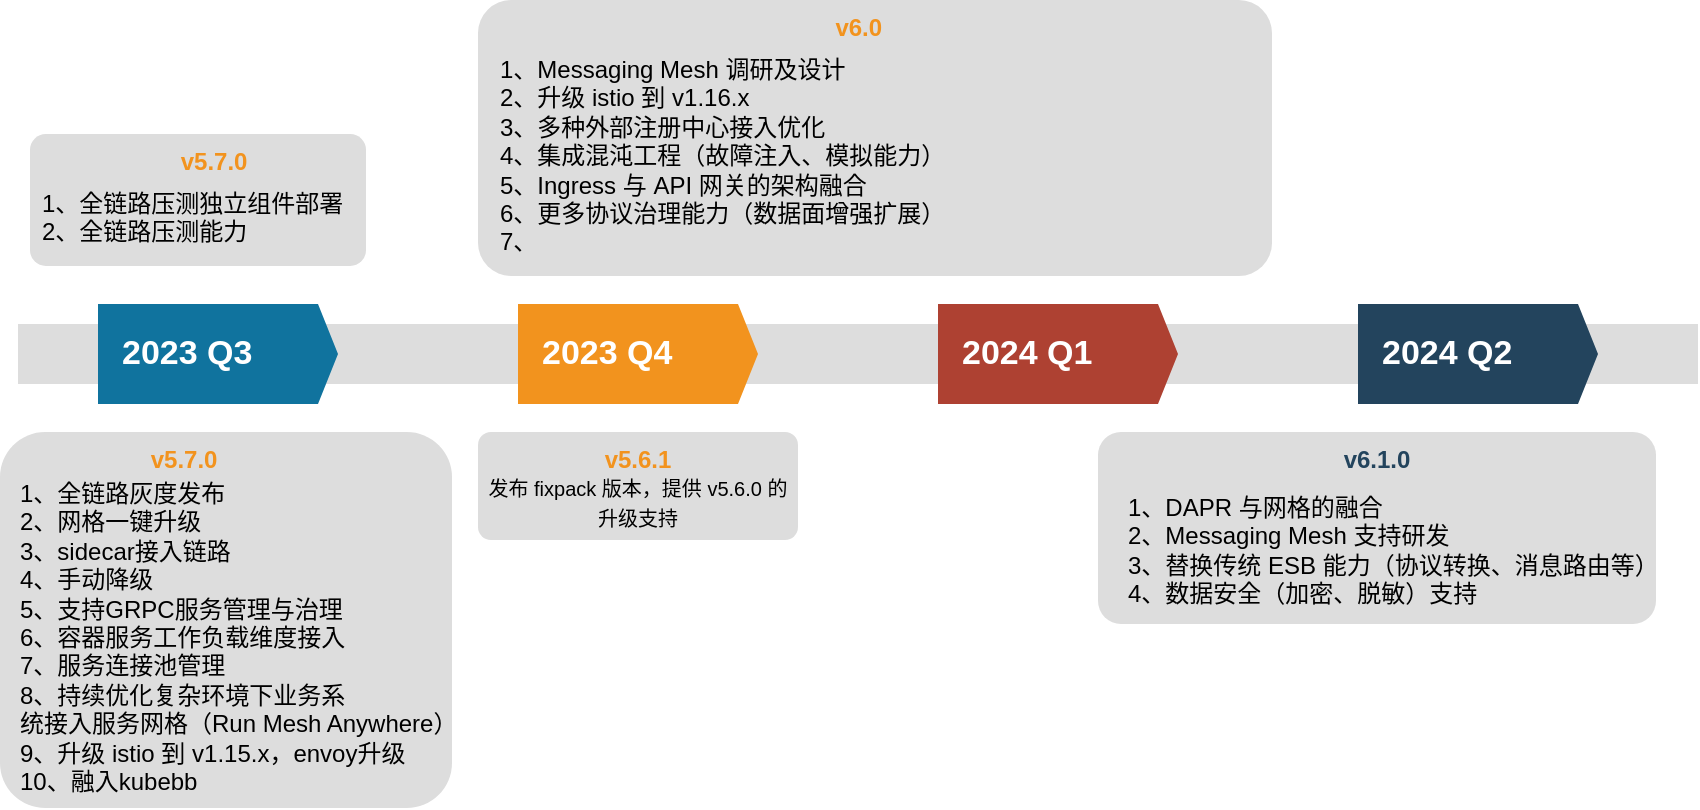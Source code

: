 <mxfile version="21.6.9" type="github">
  <diagram id="LPxzDfarXafkQE6jDnBZ" name="Page-1">
    <mxGraphModel dx="1015" dy="98" grid="0" gridSize="10" guides="1" tooltips="1" connect="1" arrows="1" fold="1" page="0" pageScale="1" pageWidth="827" pageHeight="1169" math="0" shadow="0">
      <root>
        <mxCell id="0" />
        <mxCell id="1" parent="0" />
        <mxCell id="35" value="" style="fillColor=#dddddd;rounded=0;strokeColor=none;" parent="1" vertex="1">
          <mxGeometry x="90" y="820" width="840" height="30" as="geometry" />
        </mxCell>
        <mxCell id="36" value="2023 Q3" style="shape=mxgraph.infographic.ribbonSimple;notch1=0;notch2=10;notch=0;html=1;fillColor=#10739E;strokeColor=none;shadow=0;fontSize=17;fontColor=#FFFFFF;align=left;spacingLeft=10;fontStyle=1;" parent="1" vertex="1">
          <mxGeometry x="130" y="810" width="120" height="50" as="geometry" />
        </mxCell>
        <mxCell id="37" value="2023 Q4" style="shape=mxgraph.infographic.ribbonSimple;notch1=0;notch2=10;notch=0;html=1;fillColor=#F2931E;strokeColor=none;shadow=0;fontSize=17;fontColor=#FFFFFF;align=left;spacingLeft=10;fontStyle=1;" parent="1" vertex="1">
          <mxGeometry x="340" y="810" width="120" height="50" as="geometry" />
        </mxCell>
        <mxCell id="38" value="2024 Q1" style="shape=mxgraph.infographic.ribbonSimple;notch1=0;notch2=10;notch=0;html=1;fillColor=#AE4132;strokeColor=none;shadow=0;fontSize=17;fontColor=#FFFFFF;align=left;spacingLeft=10;fontStyle=1;" parent="1" vertex="1">
          <mxGeometry x="550" y="810" width="120" height="50" as="geometry" />
        </mxCell>
        <mxCell id="39" value="2024 Q2" style="shape=mxgraph.infographic.ribbonSimple;notch1=0;notch2=10;notch=0;html=1;fillColor=#23445D;strokeColor=none;shadow=0;fontSize=17;fontColor=#FFFFFF;align=left;spacingLeft=10;fontStyle=1;" parent="1" vertex="1">
          <mxGeometry x="760" y="810" width="120" height="50" as="geometry" />
        </mxCell>
        <mxCell id="41" value="&lt;b style=&quot;color: rgb(242 , 147 , 30)&quot;&gt;&amp;nbsp; &amp;nbsp; &amp;nbsp; &amp;nbsp; &amp;nbsp; &amp;nbsp; &amp;nbsp; &amp;nbsp; &amp;nbsp; &amp;nbsp; &amp;nbsp; &amp;nbsp; &amp;nbsp; &amp;nbsp; &amp;nbsp; &amp;nbsp; &amp;nbsp; &amp;nbsp; &amp;nbsp; &amp;nbsp; &amp;nbsp; &amp;nbsp; &amp;nbsp; &amp;nbsp; &amp;nbsp; &amp;nbsp; &amp;nbsp;v6.0&lt;/b&gt;&lt;font color=&quot;#10739e&quot;&gt;&lt;span&gt;&lt;br&gt;&lt;br&gt;&lt;/span&gt;&lt;br&gt;&lt;/font&gt;" style="rounded=1;strokeColor=none;fillColor=#DDDDDD;align=left;arcSize=12;verticalAlign=top;whiteSpace=wrap;html=1;fontSize=12;fontStyle=1" parent="1" vertex="1">
          <mxGeometry x="320" y="658" width="397" height="138" as="geometry" />
        </mxCell>
        <mxCell id="44" value="&lt;font style=&quot;font-size: 10px&quot;&gt;&lt;font style=&quot;font-size: 12px&quot; color=&quot;#23445D&quot;&gt;&lt;b&gt;v6.1.0&lt;/b&gt;&lt;/font&gt;&lt;br&gt;&lt;br&gt;&lt;br&gt;&lt;/font&gt;" style="rounded=1;strokeColor=none;fillColor=#DDDDDD;align=center;arcSize=12;verticalAlign=top;whiteSpace=wrap;html=1;fontSize=12;" parent="1" vertex="1">
          <mxGeometry x="630" y="874" width="279" height="96" as="geometry" />
        </mxCell>
        <mxCell id="48" value="1、Messaging Mesh 调研及设计&lt;br&gt;2、升级 istio 到 v1.16.x&lt;br&gt;3、多种外部注册中心接入优化&lt;br&gt;4、集成混沌工程（故障注入、模拟能力）&lt;br&gt;5、Ingress 与 API 网关的架构融合&lt;br&gt;6、更多协议治理能力（数据面增强扩展）&lt;br&gt;7、" style="text;html=1;" parent="1" vertex="1">
          <mxGeometry x="328.5" y="679" width="380" height="112" as="geometry" />
        </mxCell>
        <mxCell id="52" value="1、DAPR 与网格的融合&lt;br&gt;2、Messaging Mesh 支持研发&lt;br&gt;3、替换传统 ESB 能力（协议转换、消息路由等）&lt;br&gt;4、数据安全（加密、脱敏）支持" style="text;html=1;" parent="1" vertex="1">
          <mxGeometry x="643" y="898" width="222" height="55" as="geometry" />
        </mxCell>
        <mxCell id="53" value="&lt;b style=&quot;color: rgb(242 , 147 , 30)&quot;&gt;&amp;nbsp; &amp;nbsp; &amp;nbsp; &amp;nbsp; &amp;nbsp; &amp;nbsp; &amp;nbsp; &amp;nbsp; &amp;nbsp; &amp;nbsp; &amp;nbsp; v5.7.0&lt;/b&gt;&lt;font color=&quot;#10739e&quot;&gt;&lt;span&gt;&lt;br&gt;&lt;br&gt;&lt;/span&gt;&lt;br&gt;&lt;/font&gt;" style="rounded=1;strokeColor=none;fillColor=#DDDDDD;align=left;arcSize=12;verticalAlign=top;whiteSpace=wrap;html=1;fontSize=12;fontStyle=1" parent="1" vertex="1">
          <mxGeometry x="81" y="874" width="226" height="188" as="geometry" />
        </mxCell>
        <mxCell id="54" value="1、全链路灰度发布&lt;br&gt;2、网格一键升级&lt;br&gt;3、sidecar接入链路&lt;br&gt;4、手动降级&lt;br&gt;5、支持GRPC服务管理与治理&lt;br&gt;6、容器服务工作负载维度接入&lt;br&gt;7、服务连接池管理&lt;br&gt;8、持续优化复杂环境下业务系&lt;br&gt;统接入服务网格（Run Mesh Anywhere）&lt;br&gt;9、升级 istio 到 v1.15.x，envoy升级&lt;br&gt;10、融入kubebb&lt;br&gt;&lt;div&gt;&lt;/div&gt;" style="text;html=1;" parent="1" vertex="1">
          <mxGeometry x="88.5" y="891" width="217.5" height="139" as="geometry" />
        </mxCell>
        <mxCell id="55" value="&lt;font style=&quot;font-size: 10px&quot;&gt;&lt;font style=&quot;font-size: 12px&quot; color=&quot;#F2931E&quot;&gt;&lt;b&gt;v5.6.1&lt;br&gt;&lt;/b&gt;&lt;/font&gt;发布 fixpack 版本，提供 v5.6.0 的升级支持&lt;br&gt;&lt;/font&gt;" style="rounded=1;strokeColor=none;fillColor=#DDDDDD;align=center;arcSize=12;verticalAlign=top;whiteSpace=wrap;html=1;fontSize=12;" parent="1" vertex="1">
          <mxGeometry x="320" y="874" width="160" height="54" as="geometry" />
        </mxCell>
        <mxCell id="g8IQu0MSXSlVKWpIP7Et-55" value="&lt;b style=&quot;color: rgb(242 , 147 , 30)&quot;&gt;&amp;nbsp; &amp;nbsp; &amp;nbsp; &amp;nbsp; &amp;nbsp; &amp;nbsp; &amp;nbsp; &amp;nbsp; &amp;nbsp; &amp;nbsp; &amp;nbsp; v5.7.0&lt;/b&gt;&lt;font color=&quot;#10739e&quot;&gt;&lt;span&gt;&lt;br&gt;&lt;br&gt;&lt;/span&gt;&lt;br&gt;&lt;/font&gt;" style="rounded=1;strokeColor=none;fillColor=#DDDDDD;align=left;arcSize=12;verticalAlign=top;whiteSpace=wrap;html=1;fontSize=12;fontStyle=1" vertex="1" parent="1">
          <mxGeometry x="96" y="725" width="168" height="66" as="geometry" />
        </mxCell>
        <mxCell id="g8IQu0MSXSlVKWpIP7Et-56" value="1、全链路压测独立组件部署&lt;br&gt;2、全链路压测能力&lt;br&gt;&lt;div&gt;&lt;/div&gt;" style="text;html=1;" vertex="1" parent="1">
          <mxGeometry x="99.5" y="746" width="161" height="27" as="geometry" />
        </mxCell>
      </root>
    </mxGraphModel>
  </diagram>
</mxfile>

